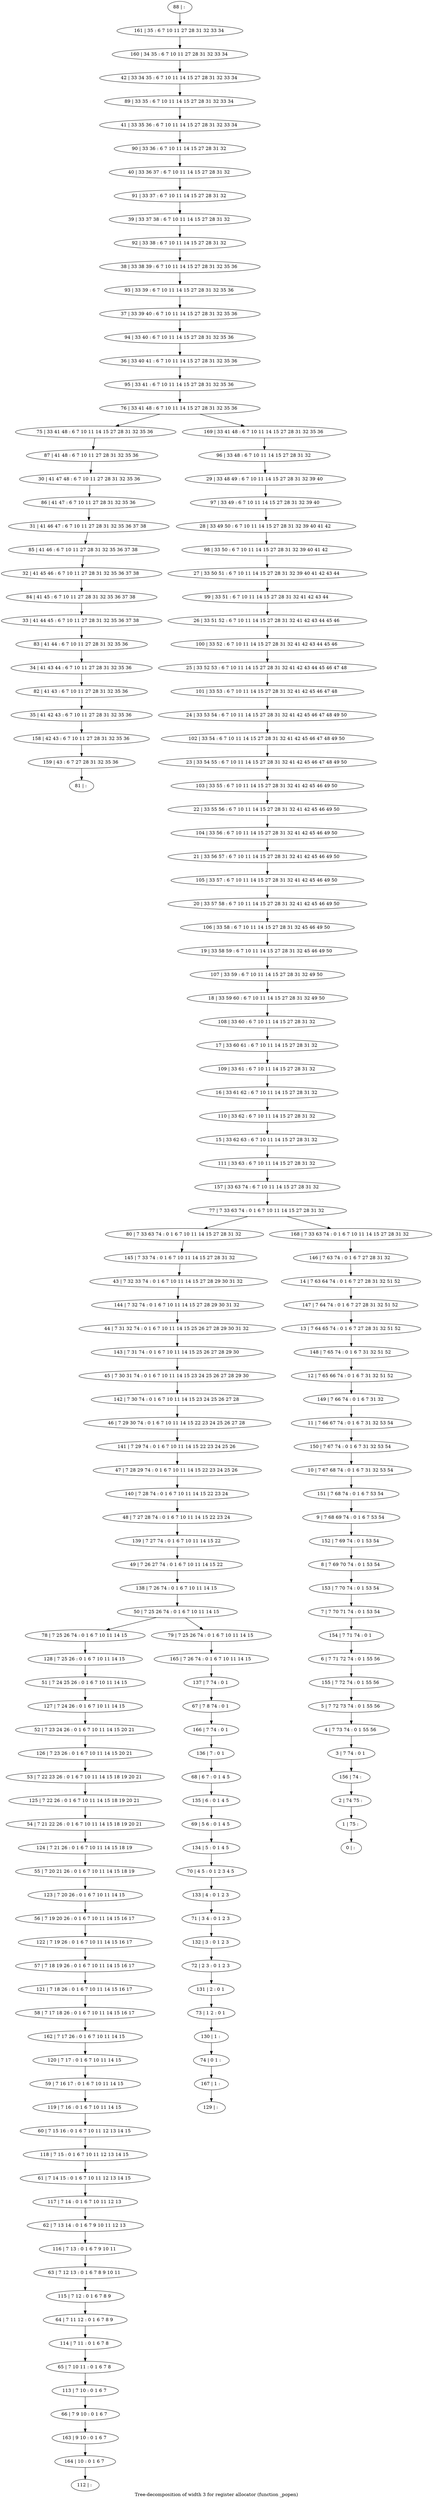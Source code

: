 digraph G {
graph [label="Tree-decomposition of width 3 for register allocator (function _popen)"]
0[label="0 | : "];
1[label="1 | 75 : "];
2[label="2 | 74 75 : "];
3[label="3 | 7 74 : 0 1 "];
4[label="4 | 7 73 74 : 0 1 55 56 "];
5[label="5 | 7 72 73 74 : 0 1 55 56 "];
6[label="6 | 7 71 72 74 : 0 1 55 56 "];
7[label="7 | 7 70 71 74 : 0 1 53 54 "];
8[label="8 | 7 69 70 74 : 0 1 53 54 "];
9[label="9 | 7 68 69 74 : 0 1 6 7 53 54 "];
10[label="10 | 7 67 68 74 : 0 1 6 7 31 32 53 54 "];
11[label="11 | 7 66 67 74 : 0 1 6 7 31 32 53 54 "];
12[label="12 | 7 65 66 74 : 0 1 6 7 31 32 51 52 "];
13[label="13 | 7 64 65 74 : 0 1 6 7 27 28 31 32 51 52 "];
14[label="14 | 7 63 64 74 : 0 1 6 7 27 28 31 32 51 52 "];
15[label="15 | 33 62 63 : 6 7 10 11 14 15 27 28 31 32 "];
16[label="16 | 33 61 62 : 6 7 10 11 14 15 27 28 31 32 "];
17[label="17 | 33 60 61 : 6 7 10 11 14 15 27 28 31 32 "];
18[label="18 | 33 59 60 : 6 7 10 11 14 15 27 28 31 32 49 50 "];
19[label="19 | 33 58 59 : 6 7 10 11 14 15 27 28 31 32 45 46 49 50 "];
20[label="20 | 33 57 58 : 6 7 10 11 14 15 27 28 31 32 41 42 45 46 49 50 "];
21[label="21 | 33 56 57 : 6 7 10 11 14 15 27 28 31 32 41 42 45 46 49 50 "];
22[label="22 | 33 55 56 : 6 7 10 11 14 15 27 28 31 32 41 42 45 46 49 50 "];
23[label="23 | 33 54 55 : 6 7 10 11 14 15 27 28 31 32 41 42 45 46 47 48 49 50 "];
24[label="24 | 33 53 54 : 6 7 10 11 14 15 27 28 31 32 41 42 45 46 47 48 49 50 "];
25[label="25 | 33 52 53 : 6 7 10 11 14 15 27 28 31 32 41 42 43 44 45 46 47 48 "];
26[label="26 | 33 51 52 : 6 7 10 11 14 15 27 28 31 32 41 42 43 44 45 46 "];
27[label="27 | 33 50 51 : 6 7 10 11 14 15 27 28 31 32 39 40 41 42 43 44 "];
28[label="28 | 33 49 50 : 6 7 10 11 14 15 27 28 31 32 39 40 41 42 "];
29[label="29 | 33 48 49 : 6 7 10 11 14 15 27 28 31 32 39 40 "];
30[label="30 | 41 47 48 : 6 7 10 11 27 28 31 32 35 36 "];
31[label="31 | 41 46 47 : 6 7 10 11 27 28 31 32 35 36 37 38 "];
32[label="32 | 41 45 46 : 6 7 10 11 27 28 31 32 35 36 37 38 "];
33[label="33 | 41 44 45 : 6 7 10 11 27 28 31 32 35 36 37 38 "];
34[label="34 | 41 43 44 : 6 7 10 11 27 28 31 32 35 36 "];
35[label="35 | 41 42 43 : 6 7 10 11 27 28 31 32 35 36 "];
36[label="36 | 33 40 41 : 6 7 10 11 14 15 27 28 31 32 35 36 "];
37[label="37 | 33 39 40 : 6 7 10 11 14 15 27 28 31 32 35 36 "];
38[label="38 | 33 38 39 : 6 7 10 11 14 15 27 28 31 32 35 36 "];
39[label="39 | 33 37 38 : 6 7 10 11 14 15 27 28 31 32 "];
40[label="40 | 33 36 37 : 6 7 10 11 14 15 27 28 31 32 "];
41[label="41 | 33 35 36 : 6 7 10 11 14 15 27 28 31 32 33 34 "];
42[label="42 | 33 34 35 : 6 7 10 11 14 15 27 28 31 32 33 34 "];
43[label="43 | 7 32 33 74 : 0 1 6 7 10 11 14 15 27 28 29 30 31 32 "];
44[label="44 | 7 31 32 74 : 0 1 6 7 10 11 14 15 25 26 27 28 29 30 31 32 "];
45[label="45 | 7 30 31 74 : 0 1 6 7 10 11 14 15 23 24 25 26 27 28 29 30 "];
46[label="46 | 7 29 30 74 : 0 1 6 7 10 11 14 15 22 23 24 25 26 27 28 "];
47[label="47 | 7 28 29 74 : 0 1 6 7 10 11 14 15 22 23 24 25 26 "];
48[label="48 | 7 27 28 74 : 0 1 6 7 10 11 14 15 22 23 24 "];
49[label="49 | 7 26 27 74 : 0 1 6 7 10 11 14 15 22 "];
50[label="50 | 7 25 26 74 : 0 1 6 7 10 11 14 15 "];
51[label="51 | 7 24 25 26 : 0 1 6 7 10 11 14 15 "];
52[label="52 | 7 23 24 26 : 0 1 6 7 10 11 14 15 20 21 "];
53[label="53 | 7 22 23 26 : 0 1 6 7 10 11 14 15 18 19 20 21 "];
54[label="54 | 7 21 22 26 : 0 1 6 7 10 11 14 15 18 19 20 21 "];
55[label="55 | 7 20 21 26 : 0 1 6 7 10 11 14 15 18 19 "];
56[label="56 | 7 19 20 26 : 0 1 6 7 10 11 14 15 16 17 "];
57[label="57 | 7 18 19 26 : 0 1 6 7 10 11 14 15 16 17 "];
58[label="58 | 7 17 18 26 : 0 1 6 7 10 11 14 15 16 17 "];
59[label="59 | 7 16 17 : 0 1 6 7 10 11 14 15 "];
60[label="60 | 7 15 16 : 0 1 6 7 10 11 12 13 14 15 "];
61[label="61 | 7 14 15 : 0 1 6 7 10 11 12 13 14 15 "];
62[label="62 | 7 13 14 : 0 1 6 7 9 10 11 12 13 "];
63[label="63 | 7 12 13 : 0 1 6 7 8 9 10 11 "];
64[label="64 | 7 11 12 : 0 1 6 7 8 9 "];
65[label="65 | 7 10 11 : 0 1 6 7 8 "];
66[label="66 | 7 9 10 : 0 1 6 7 "];
67[label="67 | 7 8 74 : 0 1 "];
68[label="68 | 6 7 : 0 1 4 5 "];
69[label="69 | 5 6 : 0 1 4 5 "];
70[label="70 | 4 5 : 0 1 2 3 4 5 "];
71[label="71 | 3 4 : 0 1 2 3 "];
72[label="72 | 2 3 : 0 1 2 3 "];
73[label="73 | 1 2 : 0 1 "];
74[label="74 | 0 1 : "];
75[label="75 | 33 41 48 : 6 7 10 11 14 15 27 28 31 32 35 36 "];
76[label="76 | 33 41 48 : 6 7 10 11 14 15 27 28 31 32 35 36 "];
77[label="77 | 7 33 63 74 : 0 1 6 7 10 11 14 15 27 28 31 32 "];
78[label="78 | 7 25 26 74 : 0 1 6 7 10 11 14 15 "];
79[label="79 | 7 25 26 74 : 0 1 6 7 10 11 14 15 "];
80[label="80 | 7 33 63 74 : 0 1 6 7 10 11 14 15 27 28 31 32 "];
81[label="81 | : "];
82[label="82 | 41 43 : 6 7 10 11 27 28 31 32 35 36 "];
83[label="83 | 41 44 : 6 7 10 11 27 28 31 32 35 36 "];
84[label="84 | 41 45 : 6 7 10 11 27 28 31 32 35 36 37 38 "];
85[label="85 | 41 46 : 6 7 10 11 27 28 31 32 35 36 37 38 "];
86[label="86 | 41 47 : 6 7 10 11 27 28 31 32 35 36 "];
87[label="87 | 41 48 : 6 7 10 11 27 28 31 32 35 36 "];
88[label="88 | : "];
89[label="89 | 33 35 : 6 7 10 11 14 15 27 28 31 32 33 34 "];
90[label="90 | 33 36 : 6 7 10 11 14 15 27 28 31 32 "];
91[label="91 | 33 37 : 6 7 10 11 14 15 27 28 31 32 "];
92[label="92 | 33 38 : 6 7 10 11 14 15 27 28 31 32 "];
93[label="93 | 33 39 : 6 7 10 11 14 15 27 28 31 32 35 36 "];
94[label="94 | 33 40 : 6 7 10 11 14 15 27 28 31 32 35 36 "];
95[label="95 | 33 41 : 6 7 10 11 14 15 27 28 31 32 35 36 "];
96[label="96 | 33 48 : 6 7 10 11 14 15 27 28 31 32 "];
97[label="97 | 33 49 : 6 7 10 11 14 15 27 28 31 32 39 40 "];
98[label="98 | 33 50 : 6 7 10 11 14 15 27 28 31 32 39 40 41 42 "];
99[label="99 | 33 51 : 6 7 10 11 14 15 27 28 31 32 41 42 43 44 "];
100[label="100 | 33 52 : 6 7 10 11 14 15 27 28 31 32 41 42 43 44 45 46 "];
101[label="101 | 33 53 : 6 7 10 11 14 15 27 28 31 32 41 42 45 46 47 48 "];
102[label="102 | 33 54 : 6 7 10 11 14 15 27 28 31 32 41 42 45 46 47 48 49 50 "];
103[label="103 | 33 55 : 6 7 10 11 14 15 27 28 31 32 41 42 45 46 49 50 "];
104[label="104 | 33 56 : 6 7 10 11 14 15 27 28 31 32 41 42 45 46 49 50 "];
105[label="105 | 33 57 : 6 7 10 11 14 15 27 28 31 32 41 42 45 46 49 50 "];
106[label="106 | 33 58 : 6 7 10 11 14 15 27 28 31 32 45 46 49 50 "];
107[label="107 | 33 59 : 6 7 10 11 14 15 27 28 31 32 49 50 "];
108[label="108 | 33 60 : 6 7 10 11 14 15 27 28 31 32 "];
109[label="109 | 33 61 : 6 7 10 11 14 15 27 28 31 32 "];
110[label="110 | 33 62 : 6 7 10 11 14 15 27 28 31 32 "];
111[label="111 | 33 63 : 6 7 10 11 14 15 27 28 31 32 "];
112[label="112 | : "];
113[label="113 | 7 10 : 0 1 6 7 "];
114[label="114 | 7 11 : 0 1 6 7 8 "];
115[label="115 | 7 12 : 0 1 6 7 8 9 "];
116[label="116 | 7 13 : 0 1 6 7 9 10 11 "];
117[label="117 | 7 14 : 0 1 6 7 10 11 12 13 "];
118[label="118 | 7 15 : 0 1 6 7 10 11 12 13 14 15 "];
119[label="119 | 7 16 : 0 1 6 7 10 11 14 15 "];
120[label="120 | 7 17 : 0 1 6 7 10 11 14 15 "];
121[label="121 | 7 18 26 : 0 1 6 7 10 11 14 15 16 17 "];
122[label="122 | 7 19 26 : 0 1 6 7 10 11 14 15 16 17 "];
123[label="123 | 7 20 26 : 0 1 6 7 10 11 14 15 "];
124[label="124 | 7 21 26 : 0 1 6 7 10 11 14 15 18 19 "];
125[label="125 | 7 22 26 : 0 1 6 7 10 11 14 15 18 19 20 21 "];
126[label="126 | 7 23 26 : 0 1 6 7 10 11 14 15 20 21 "];
127[label="127 | 7 24 26 : 0 1 6 7 10 11 14 15 "];
128[label="128 | 7 25 26 : 0 1 6 7 10 11 14 15 "];
129[label="129 | : "];
130[label="130 | 1 : "];
131[label="131 | 2 : 0 1 "];
132[label="132 | 3 : 0 1 2 3 "];
133[label="133 | 4 : 0 1 2 3 "];
134[label="134 | 5 : 0 1 4 5 "];
135[label="135 | 6 : 0 1 4 5 "];
136[label="136 | 7 : 0 1 "];
137[label="137 | 7 74 : 0 1 "];
138[label="138 | 7 26 74 : 0 1 6 7 10 11 14 15 "];
139[label="139 | 7 27 74 : 0 1 6 7 10 11 14 15 22 "];
140[label="140 | 7 28 74 : 0 1 6 7 10 11 14 15 22 23 24 "];
141[label="141 | 7 29 74 : 0 1 6 7 10 11 14 15 22 23 24 25 26 "];
142[label="142 | 7 30 74 : 0 1 6 7 10 11 14 15 23 24 25 26 27 28 "];
143[label="143 | 7 31 74 : 0 1 6 7 10 11 14 15 25 26 27 28 29 30 "];
144[label="144 | 7 32 74 : 0 1 6 7 10 11 14 15 27 28 29 30 31 32 "];
145[label="145 | 7 33 74 : 0 1 6 7 10 11 14 15 27 28 31 32 "];
146[label="146 | 7 63 74 : 0 1 6 7 27 28 31 32 "];
147[label="147 | 7 64 74 : 0 1 6 7 27 28 31 32 51 52 "];
148[label="148 | 7 65 74 : 0 1 6 7 31 32 51 52 "];
149[label="149 | 7 66 74 : 0 1 6 7 31 32 "];
150[label="150 | 7 67 74 : 0 1 6 7 31 32 53 54 "];
151[label="151 | 7 68 74 : 0 1 6 7 53 54 "];
152[label="152 | 7 69 74 : 0 1 53 54 "];
153[label="153 | 7 70 74 : 0 1 53 54 "];
154[label="154 | 7 71 74 : 0 1 "];
155[label="155 | 7 72 74 : 0 1 55 56 "];
156[label="156 | 74 : "];
157[label="157 | 33 63 74 : 6 7 10 11 14 15 27 28 31 32 "];
158[label="158 | 42 43 : 6 7 10 11 27 28 31 32 35 36 "];
159[label="159 | 43 : 6 7 27 28 31 32 35 36 "];
160[label="160 | 34 35 : 6 7 10 11 27 28 31 32 33 34 "];
161[label="161 | 35 : 6 7 10 11 27 28 31 32 33 34 "];
162[label="162 | 7 17 26 : 0 1 6 7 10 11 14 15 "];
163[label="163 | 9 10 : 0 1 6 7 "];
164[label="164 | 10 : 0 1 6 7 "];
165[label="165 | 7 26 74 : 0 1 6 7 10 11 14 15 "];
166[label="166 | 7 74 : 0 1 "];
167[label="167 | 1 : "];
168[label="168 | 7 33 63 74 : 0 1 6 7 10 11 14 15 27 28 31 32 "];
169[label="169 | 33 41 48 : 6 7 10 11 14 15 27 28 31 32 35 36 "];
50->78 ;
50->79 ;
82->35 ;
34->82 ;
83->34 ;
33->83 ;
84->33 ;
32->84 ;
85->32 ;
31->85 ;
86->31 ;
30->86 ;
87->30 ;
75->87 ;
113->66 ;
65->113 ;
114->65 ;
64->114 ;
115->64 ;
63->115 ;
116->63 ;
62->116 ;
117->62 ;
61->117 ;
118->61 ;
60->118 ;
119->60 ;
59->119 ;
120->59 ;
121->58 ;
57->121 ;
122->57 ;
56->122 ;
123->56 ;
55->123 ;
124->55 ;
54->124 ;
125->54 ;
53->125 ;
126->53 ;
52->126 ;
127->52 ;
51->127 ;
128->51 ;
78->128 ;
130->74 ;
73->130 ;
131->73 ;
72->131 ;
132->72 ;
71->132 ;
133->71 ;
70->133 ;
134->70 ;
69->134 ;
135->69 ;
68->135 ;
136->68 ;
137->67 ;
138->50 ;
49->138 ;
139->49 ;
48->139 ;
140->48 ;
47->140 ;
141->47 ;
46->141 ;
142->46 ;
45->142 ;
143->45 ;
44->143 ;
144->44 ;
43->144 ;
145->43 ;
80->145 ;
35->158 ;
159->81 ;
158->159 ;
162->120 ;
58->162 ;
66->163 ;
164->112 ;
163->164 ;
165->137 ;
79->165 ;
166->136 ;
67->166 ;
167->129 ;
74->167 ;
88->161 ;
161->160 ;
160->42 ;
42->89 ;
89->41 ;
41->90 ;
90->40 ;
40->91 ;
91->39 ;
39->92 ;
92->38 ;
38->93 ;
93->37 ;
37->94 ;
94->36 ;
36->95 ;
95->76 ;
96->29 ;
29->97 ;
97->28 ;
28->98 ;
98->27 ;
27->99 ;
99->26 ;
26->100 ;
100->25 ;
25->101 ;
101->24 ;
24->102 ;
102->23 ;
23->103 ;
103->22 ;
22->104 ;
104->21 ;
21->105 ;
105->20 ;
20->106 ;
106->19 ;
19->107 ;
107->18 ;
18->108 ;
108->17 ;
17->109 ;
109->16 ;
16->110 ;
110->15 ;
15->111 ;
111->157 ;
157->77 ;
146->14 ;
14->147 ;
147->13 ;
13->148 ;
148->12 ;
12->149 ;
149->11 ;
11->150 ;
150->10 ;
10->151 ;
151->9 ;
9->152 ;
152->8 ;
8->153 ;
153->7 ;
7->154 ;
154->6 ;
6->155 ;
155->5 ;
5->4 ;
4->3 ;
3->156 ;
156->2 ;
2->1 ;
1->0 ;
168->146 ;
169->96 ;
77->80 ;
77->168 ;
76->75 ;
76->169 ;
}
